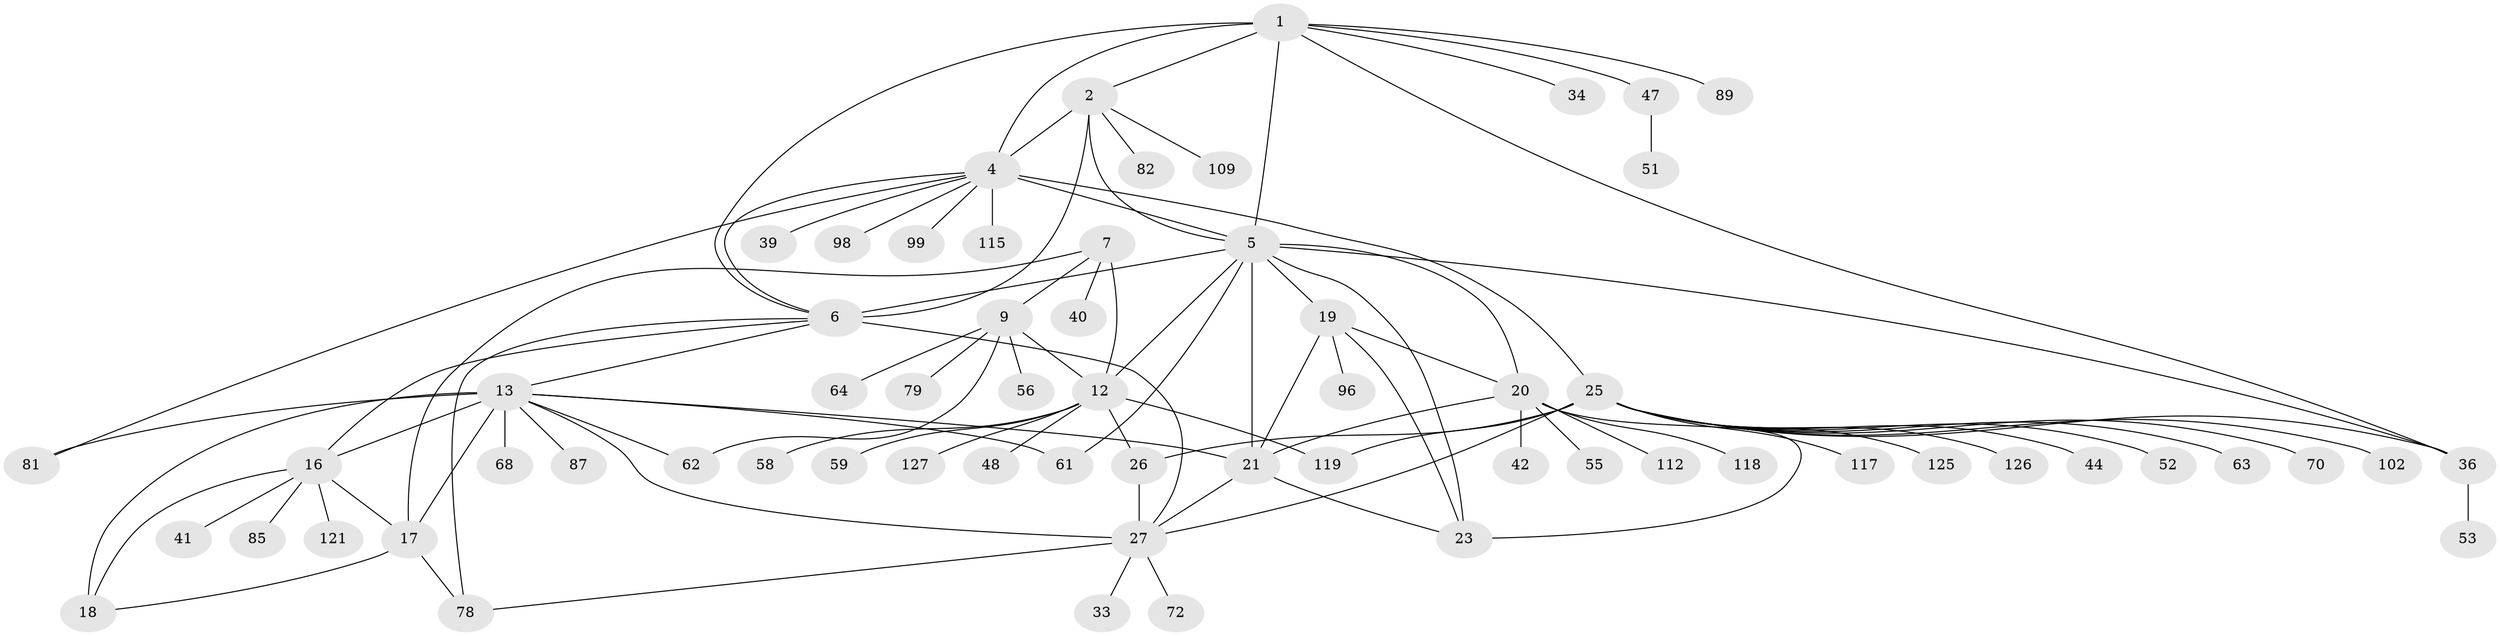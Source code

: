 // original degree distribution, {9: 0.023255813953488372, 7: 0.06201550387596899, 5: 0.023255813953488372, 11: 0.023255813953488372, 15: 0.015503875968992248, 12: 0.007751937984496124, 6: 0.031007751937984496, 13: 0.007751937984496124, 8: 0.015503875968992248, 16: 0.007751937984496124, 10: 0.015503875968992248, 1: 0.5813953488372093, 3: 0.03875968992248062, 4: 0.015503875968992248, 2: 0.13178294573643412}
// Generated by graph-tools (version 1.1) at 2025/16/03/09/25 04:16:03]
// undirected, 64 vertices, 95 edges
graph export_dot {
graph [start="1"]
  node [color=gray90,style=filled];
  1;
  2 [super="+3"];
  4;
  5 [super="+75+93+111+60+22"];
  6 [super="+76+77+116+103+104+105+83"];
  7 [super="+8"];
  9 [super="+10+46+35+74+37+92+11"];
  12 [super="+43"];
  13 [super="+14+15"];
  16;
  17 [super="+49+94+95+120+101+38"];
  18 [super="+80+71"];
  19;
  20;
  21;
  23 [super="+73+113"];
  25;
  26 [super="+29+28"];
  27 [super="+90+108+128+123+30"];
  33;
  34;
  36 [super="+66"];
  39 [super="+122"];
  40;
  41;
  42 [super="+57"];
  44;
  47;
  48;
  51;
  52;
  53;
  55;
  56;
  58 [super="+69"];
  59;
  61;
  62;
  63;
  64;
  68 [super="+100"];
  70;
  72;
  78;
  79;
  81 [super="+129"];
  82 [super="+84"];
  85;
  87;
  89;
  96;
  98;
  99;
  102;
  109;
  112;
  115;
  117;
  118;
  119;
  121;
  125;
  126;
  127;
  1 -- 2 [weight=2];
  1 -- 4;
  1 -- 5;
  1 -- 6;
  1 -- 34;
  1 -- 36;
  1 -- 47;
  1 -- 89;
  2 -- 4 [weight=2];
  2 -- 5 [weight=2];
  2 -- 6 [weight=2];
  2 -- 82;
  2 -- 109;
  4 -- 5;
  4 -- 6;
  4 -- 25;
  4 -- 39;
  4 -- 81;
  4 -- 98;
  4 -- 99;
  4 -- 115;
  5 -- 6 [weight=2];
  5 -- 12 [weight=3];
  5 -- 36;
  5 -- 19 [weight=2];
  5 -- 20 [weight=2];
  5 -- 21 [weight=2];
  5 -- 23 [weight=2];
  5 -- 61;
  6 -- 78;
  6 -- 16;
  6 -- 13;
  6 -- 27;
  7 -- 9 [weight=6];
  7 -- 12 [weight=2];
  7 -- 17;
  7 -- 40;
  9 -- 12 [weight=3];
  9 -- 79;
  9 -- 56;
  9 -- 62;
  9 -- 64;
  12 -- 48;
  12 -- 58;
  12 -- 59;
  12 -- 119;
  12 -- 127;
  12 -- 26;
  13 -- 16 [weight=3];
  13 -- 17 [weight=3];
  13 -- 18 [weight=3];
  13 -- 27 [weight=2];
  13 -- 68;
  13 -- 81;
  13 -- 21;
  13 -- 87;
  13 -- 61;
  13 -- 62;
  16 -- 17;
  16 -- 18;
  16 -- 41;
  16 -- 85;
  16 -- 121;
  17 -- 18;
  17 -- 78;
  19 -- 20;
  19 -- 21;
  19 -- 23;
  19 -- 96;
  20 -- 21;
  20 -- 23;
  20 -- 42;
  20 -- 55;
  20 -- 112;
  20 -- 118;
  21 -- 23;
  21 -- 27;
  25 -- 26 [weight=3];
  25 -- 27 [weight=2];
  25 -- 36;
  25 -- 44;
  25 -- 52;
  25 -- 63;
  25 -- 70;
  25 -- 102;
  25 -- 117;
  25 -- 119;
  25 -- 125;
  25 -- 126;
  26 -- 27 [weight=6];
  27 -- 78;
  27 -- 33;
  27 -- 72;
  36 -- 53;
  47 -- 51;
}
